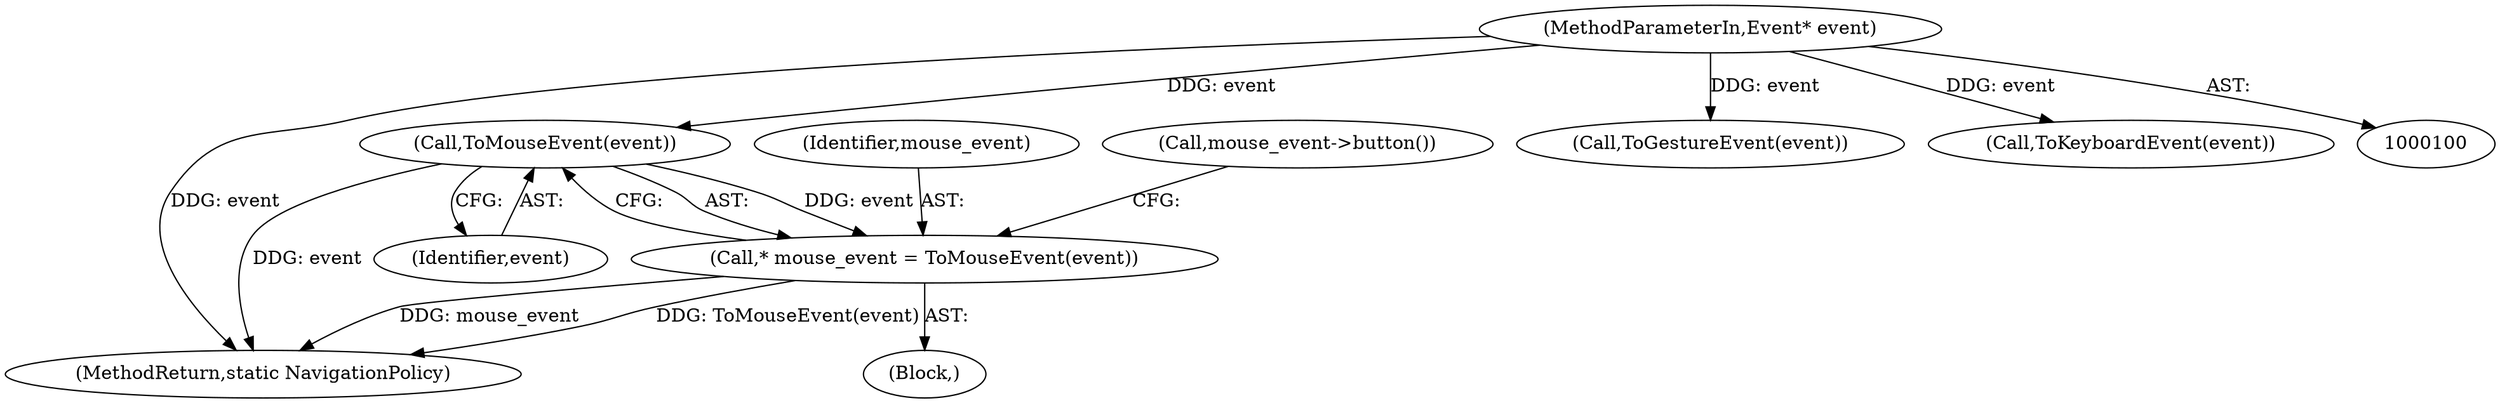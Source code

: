 digraph "0_Chrome_4379a7fcff8190aa7ba72307b398161c32102c52@pointer" {
"1000113" [label="(Call,ToMouseEvent(event))"];
"1000101" [label="(MethodParameterIn,Event* event)"];
"1000111" [label="(Call,* mouse_event = ToMouseEvent(event))"];
"1000114" [label="(Identifier,event)"];
"1000159" [label="(MethodReturn,static NavigationPolicy)"];
"1000111" [label="(Call,* mouse_event = ToMouseEvent(event))"];
"1000112" [label="(Identifier,mouse_event)"];
"1000101" [label="(MethodParameterIn,Event* event)"];
"1000147" [label="(Call,ToGestureEvent(event))"];
"1000109" [label="(Block,)"];
"1000116" [label="(Call,mouse_event->button())"];
"1000113" [label="(Call,ToMouseEvent(event))"];
"1000130" [label="(Call,ToKeyboardEvent(event))"];
"1000113" -> "1000111"  [label="AST: "];
"1000113" -> "1000114"  [label="CFG: "];
"1000114" -> "1000113"  [label="AST: "];
"1000111" -> "1000113"  [label="CFG: "];
"1000113" -> "1000159"  [label="DDG: event"];
"1000113" -> "1000111"  [label="DDG: event"];
"1000101" -> "1000113"  [label="DDG: event"];
"1000101" -> "1000100"  [label="AST: "];
"1000101" -> "1000159"  [label="DDG: event"];
"1000101" -> "1000130"  [label="DDG: event"];
"1000101" -> "1000147"  [label="DDG: event"];
"1000111" -> "1000109"  [label="AST: "];
"1000112" -> "1000111"  [label="AST: "];
"1000116" -> "1000111"  [label="CFG: "];
"1000111" -> "1000159"  [label="DDG: mouse_event"];
"1000111" -> "1000159"  [label="DDG: ToMouseEvent(event)"];
}
